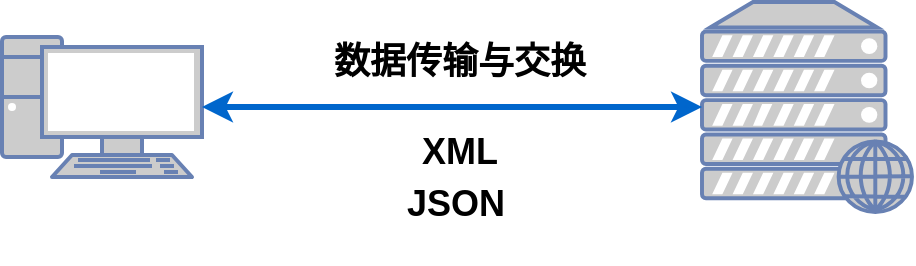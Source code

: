<mxfile version="21.2.1" type="device">
  <diagram name="第 1 页" id="hSRQ57T09YJk9QetQUsI">
    <mxGraphModel dx="898" dy="579" grid="1" gridSize="10" guides="1" tooltips="1" connect="1" arrows="1" fold="1" page="1" pageScale="1" pageWidth="827" pageHeight="1169" math="0" shadow="0">
      <root>
        <mxCell id="0" />
        <mxCell id="1" parent="0" />
        <mxCell id="7joMMJl2bfjmAcuTHPdV-1" value="" style="fontColor=#0066CC;verticalAlign=top;verticalLabelPosition=bottom;labelPosition=center;align=center;html=1;outlineConnect=0;fillColor=#CCCCCC;strokeColor=#6881B3;gradientColor=none;gradientDirection=north;strokeWidth=2;shape=mxgraph.networks.pc;" vertex="1" parent="1">
          <mxGeometry x="170" y="200.5" width="100" height="70" as="geometry" />
        </mxCell>
        <mxCell id="7joMMJl2bfjmAcuTHPdV-2" value="" style="fontColor=#0066CC;verticalAlign=top;verticalLabelPosition=bottom;labelPosition=center;align=center;html=1;outlineConnect=0;fillColor=#CCCCCC;strokeColor=#6881B3;gradientColor=none;gradientDirection=north;strokeWidth=2;shape=mxgraph.networks.web_server;" vertex="1" parent="1">
          <mxGeometry x="520" y="183" width="105" height="105" as="geometry" />
        </mxCell>
        <mxCell id="7joMMJl2bfjmAcuTHPdV-4" value="" style="endArrow=classic;startArrow=classic;html=1;rounded=0;exitX=1;exitY=0.5;exitDx=0;exitDy=0;exitPerimeter=0;entryX=0;entryY=0.5;entryDx=0;entryDy=0;entryPerimeter=0;strokeWidth=3;strokeColor=#0066CC;" edge="1" parent="1" source="7joMMJl2bfjmAcuTHPdV-1" target="7joMMJl2bfjmAcuTHPdV-2">
          <mxGeometry width="50" height="50" relative="1" as="geometry">
            <mxPoint x="390" y="330" as="sourcePoint" />
            <mxPoint x="440" y="280" as="targetPoint" />
          </mxGeometry>
        </mxCell>
        <mxCell id="7joMMJl2bfjmAcuTHPdV-6" value="&lt;font style=&quot;font-size: 18px;&quot;&gt;数据传输与交换&lt;/font&gt;" style="rounded=0;whiteSpace=wrap;html=1;fontStyle=1;labelBackgroundColor=none;fillColor=none;strokeColor=none;" vertex="1" parent="1">
          <mxGeometry x="324" y="183" width="150" height="60" as="geometry" />
        </mxCell>
        <mxCell id="7joMMJl2bfjmAcuTHPdV-7" value="&lt;font style=&quot;font-size: 18px;&quot;&gt;XML&lt;/font&gt;" style="rounded=0;whiteSpace=wrap;html=1;fontStyle=1;labelBackgroundColor=none;fillColor=none;strokeColor=none;" vertex="1" parent="1">
          <mxGeometry x="324" y="228" width="150" height="60" as="geometry" />
        </mxCell>
        <mxCell id="7joMMJl2bfjmAcuTHPdV-8" value="&lt;font style=&quot;font-size: 18px;&quot;&gt;JSON&lt;br&gt;&lt;/font&gt;" style="rounded=0;whiteSpace=wrap;html=1;fontStyle=1;labelBackgroundColor=none;fillColor=none;strokeColor=none;" vertex="1" parent="1">
          <mxGeometry x="322" y="254" width="150" height="60" as="geometry" />
        </mxCell>
      </root>
    </mxGraphModel>
  </diagram>
</mxfile>
